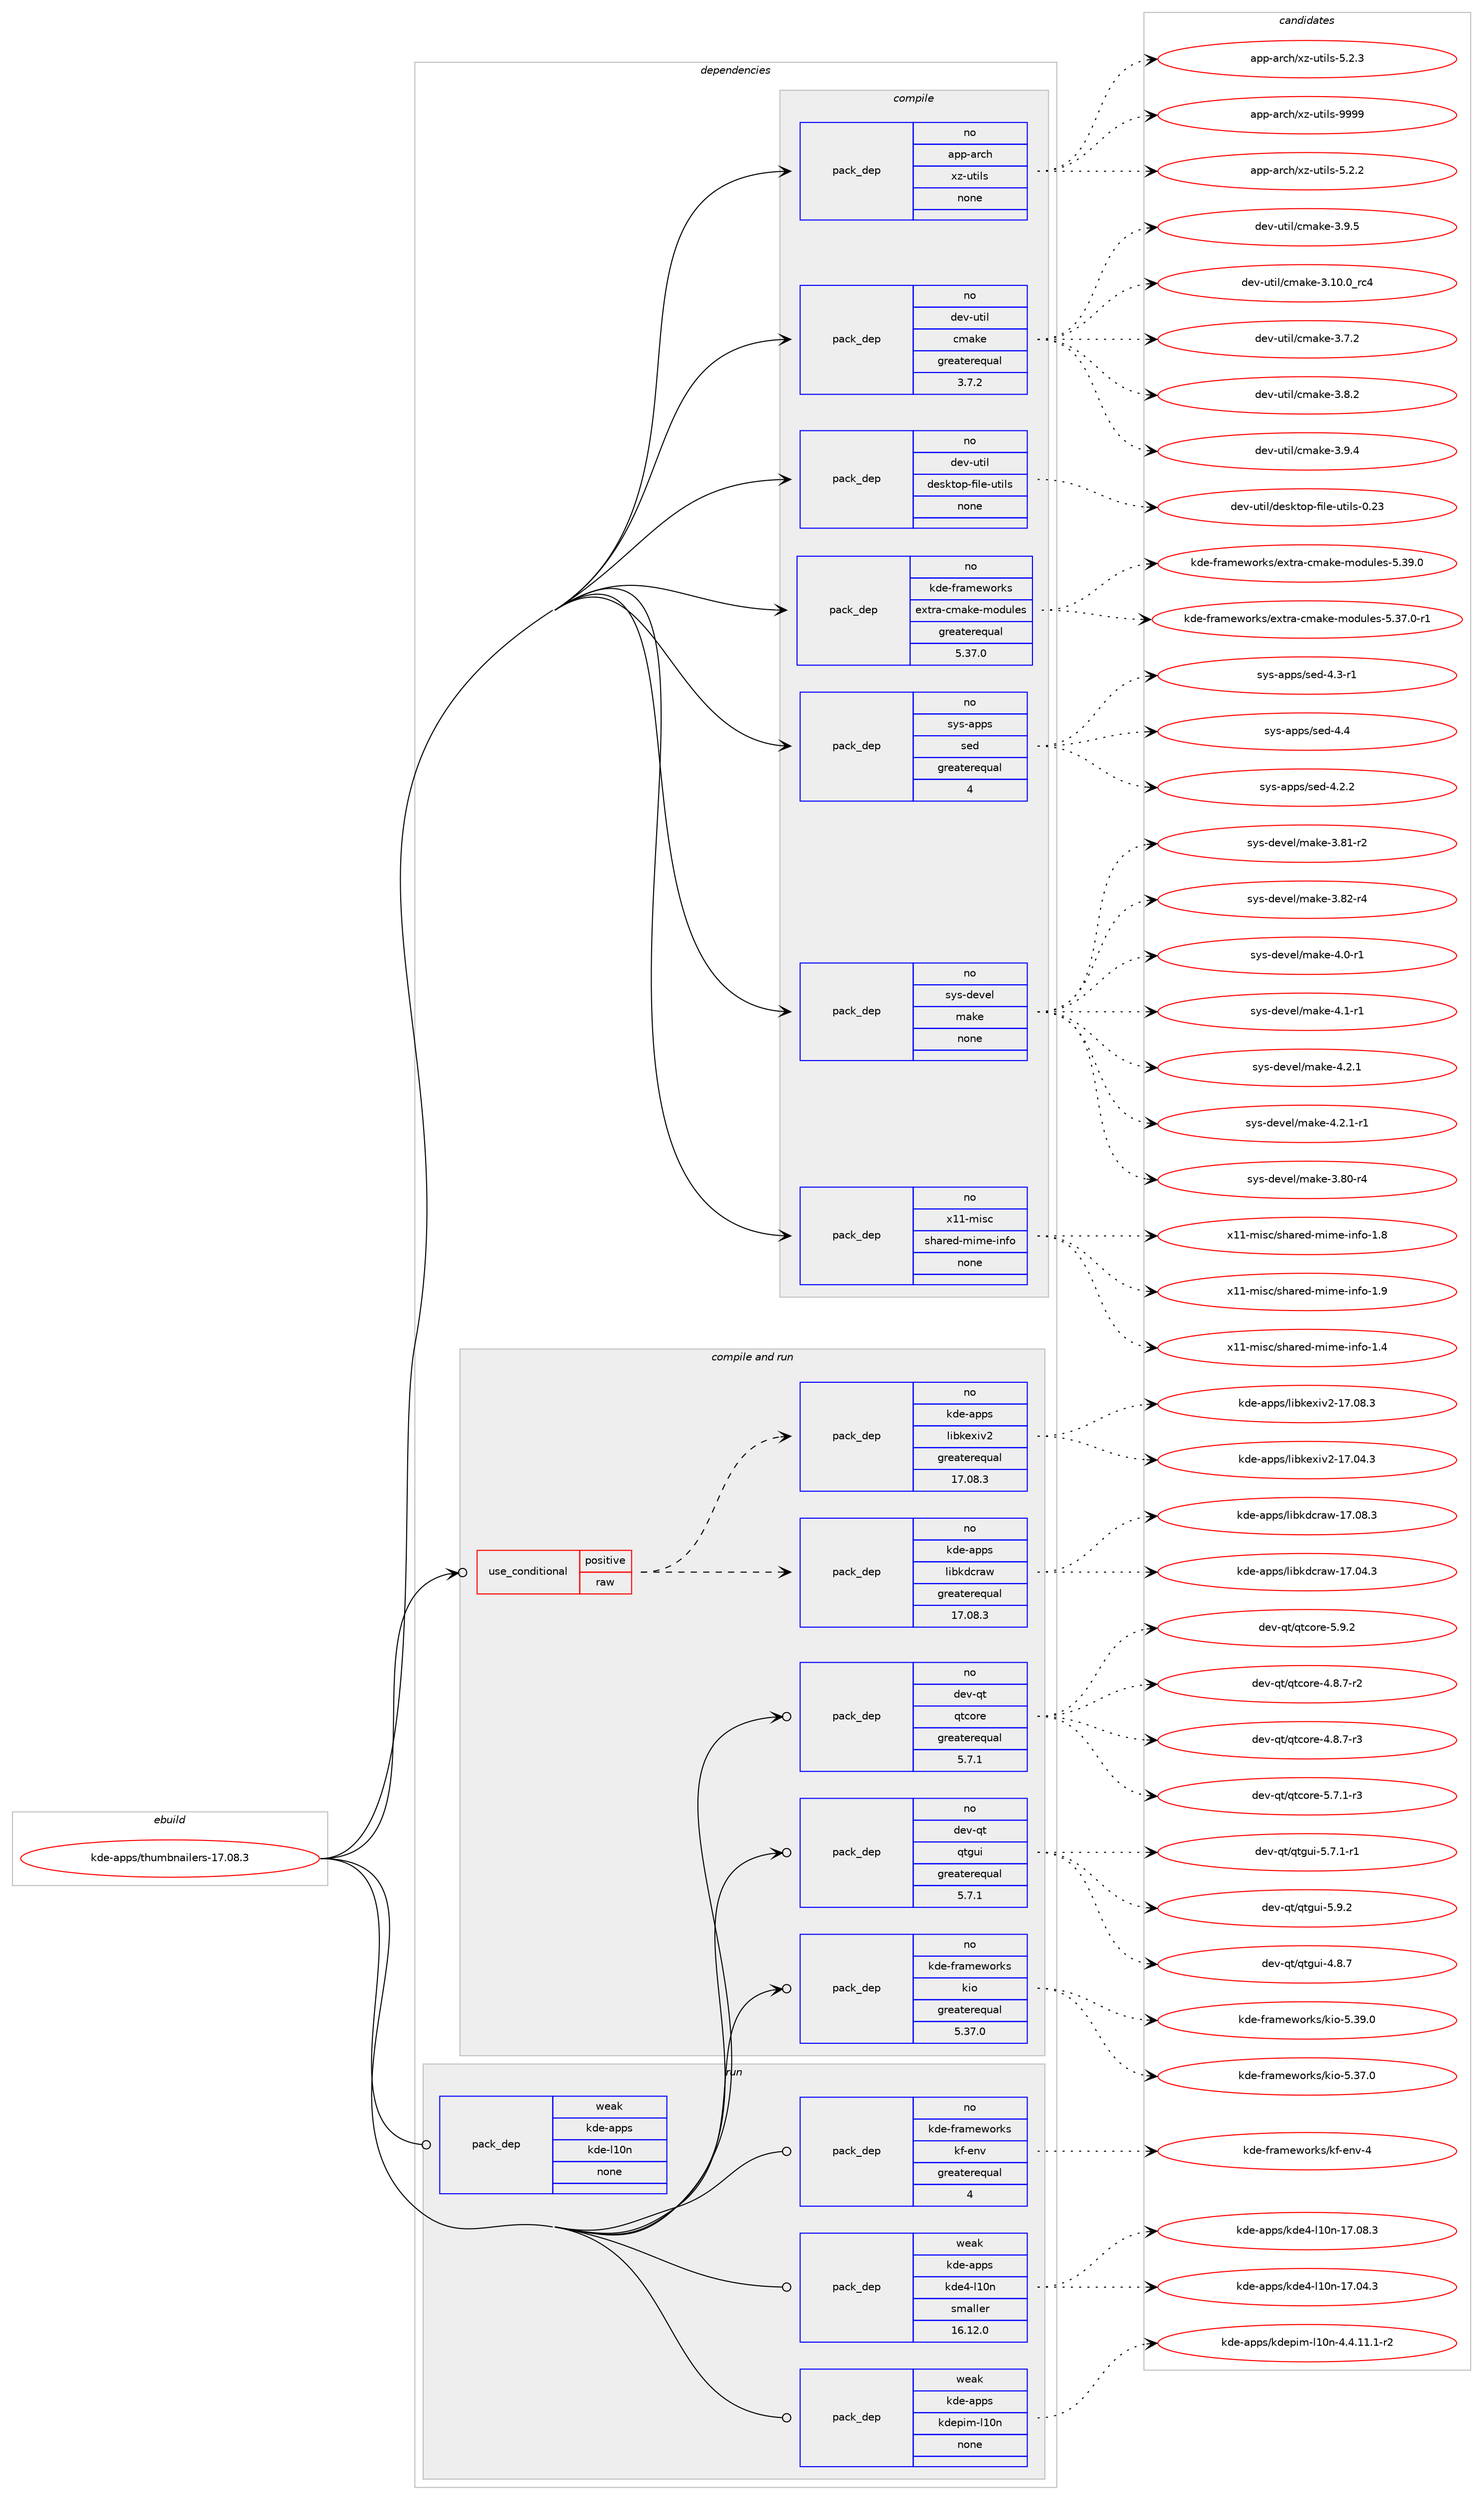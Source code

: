 digraph prolog {

# *************
# Graph options
# *************

newrank=true;
concentrate=true;
compound=true;
graph [rankdir=LR,fontname=Helvetica,fontsize=10,ranksep=1.5];#, ranksep=2.5, nodesep=0.2];
edge  [arrowhead=vee];
node  [fontname=Helvetica,fontsize=10];

# **********
# The ebuild
# **********

subgraph cluster_leftcol {
color=gray;
rank=same;
label=<<i>ebuild</i>>;
id [label="kde-apps/thumbnailers-17.08.3", color=red, width=4, href="../kde-apps/thumbnailers-17.08.3.svg"];
}

# ****************
# The dependencies
# ****************

subgraph cluster_midcol {
color=gray;
label=<<i>dependencies</i>>;
subgraph cluster_compile {
fillcolor="#eeeeee";
style=filled;
label=<<i>compile</i>>;
subgraph pack240907 {
dependency329368 [label=<<TABLE BORDER="0" CELLBORDER="1" CELLSPACING="0" CELLPADDING="4" WIDTH="220"><TR><TD ROWSPAN="6" CELLPADDING="30">pack_dep</TD></TR><TR><TD WIDTH="110">no</TD></TR><TR><TD>app-arch</TD></TR><TR><TD>xz-utils</TD></TR><TR><TD>none</TD></TR><TR><TD></TD></TR></TABLE>>, shape=none, color=blue];
}
id:e -> dependency329368:w [weight=20,style="solid",arrowhead="vee"];
subgraph pack240908 {
dependency329369 [label=<<TABLE BORDER="0" CELLBORDER="1" CELLSPACING="0" CELLPADDING="4" WIDTH="220"><TR><TD ROWSPAN="6" CELLPADDING="30">pack_dep</TD></TR><TR><TD WIDTH="110">no</TD></TR><TR><TD>dev-util</TD></TR><TR><TD>cmake</TD></TR><TR><TD>greaterequal</TD></TR><TR><TD>3.7.2</TD></TR></TABLE>>, shape=none, color=blue];
}
id:e -> dependency329369:w [weight=20,style="solid",arrowhead="vee"];
subgraph pack240909 {
dependency329370 [label=<<TABLE BORDER="0" CELLBORDER="1" CELLSPACING="0" CELLPADDING="4" WIDTH="220"><TR><TD ROWSPAN="6" CELLPADDING="30">pack_dep</TD></TR><TR><TD WIDTH="110">no</TD></TR><TR><TD>dev-util</TD></TR><TR><TD>desktop-file-utils</TD></TR><TR><TD>none</TD></TR><TR><TD></TD></TR></TABLE>>, shape=none, color=blue];
}
id:e -> dependency329370:w [weight=20,style="solid",arrowhead="vee"];
subgraph pack240910 {
dependency329371 [label=<<TABLE BORDER="0" CELLBORDER="1" CELLSPACING="0" CELLPADDING="4" WIDTH="220"><TR><TD ROWSPAN="6" CELLPADDING="30">pack_dep</TD></TR><TR><TD WIDTH="110">no</TD></TR><TR><TD>kde-frameworks</TD></TR><TR><TD>extra-cmake-modules</TD></TR><TR><TD>greaterequal</TD></TR><TR><TD>5.37.0</TD></TR></TABLE>>, shape=none, color=blue];
}
id:e -> dependency329371:w [weight=20,style="solid",arrowhead="vee"];
subgraph pack240911 {
dependency329372 [label=<<TABLE BORDER="0" CELLBORDER="1" CELLSPACING="0" CELLPADDING="4" WIDTH="220"><TR><TD ROWSPAN="6" CELLPADDING="30">pack_dep</TD></TR><TR><TD WIDTH="110">no</TD></TR><TR><TD>sys-apps</TD></TR><TR><TD>sed</TD></TR><TR><TD>greaterequal</TD></TR><TR><TD>4</TD></TR></TABLE>>, shape=none, color=blue];
}
id:e -> dependency329372:w [weight=20,style="solid",arrowhead="vee"];
subgraph pack240912 {
dependency329373 [label=<<TABLE BORDER="0" CELLBORDER="1" CELLSPACING="0" CELLPADDING="4" WIDTH="220"><TR><TD ROWSPAN="6" CELLPADDING="30">pack_dep</TD></TR><TR><TD WIDTH="110">no</TD></TR><TR><TD>sys-devel</TD></TR><TR><TD>make</TD></TR><TR><TD>none</TD></TR><TR><TD></TD></TR></TABLE>>, shape=none, color=blue];
}
id:e -> dependency329373:w [weight=20,style="solid",arrowhead="vee"];
subgraph pack240913 {
dependency329374 [label=<<TABLE BORDER="0" CELLBORDER="1" CELLSPACING="0" CELLPADDING="4" WIDTH="220"><TR><TD ROWSPAN="6" CELLPADDING="30">pack_dep</TD></TR><TR><TD WIDTH="110">no</TD></TR><TR><TD>x11-misc</TD></TR><TR><TD>shared-mime-info</TD></TR><TR><TD>none</TD></TR><TR><TD></TD></TR></TABLE>>, shape=none, color=blue];
}
id:e -> dependency329374:w [weight=20,style="solid",arrowhead="vee"];
}
subgraph cluster_compileandrun {
fillcolor="#eeeeee";
style=filled;
label=<<i>compile and run</i>>;
subgraph cond83460 {
dependency329375 [label=<<TABLE BORDER="0" CELLBORDER="1" CELLSPACING="0" CELLPADDING="4"><TR><TD ROWSPAN="3" CELLPADDING="10">use_conditional</TD></TR><TR><TD>positive</TD></TR><TR><TD>raw</TD></TR></TABLE>>, shape=none, color=red];
subgraph pack240914 {
dependency329376 [label=<<TABLE BORDER="0" CELLBORDER="1" CELLSPACING="0" CELLPADDING="4" WIDTH="220"><TR><TD ROWSPAN="6" CELLPADDING="30">pack_dep</TD></TR><TR><TD WIDTH="110">no</TD></TR><TR><TD>kde-apps</TD></TR><TR><TD>libkdcraw</TD></TR><TR><TD>greaterequal</TD></TR><TR><TD>17.08.3</TD></TR></TABLE>>, shape=none, color=blue];
}
dependency329375:e -> dependency329376:w [weight=20,style="dashed",arrowhead="vee"];
subgraph pack240915 {
dependency329377 [label=<<TABLE BORDER="0" CELLBORDER="1" CELLSPACING="0" CELLPADDING="4" WIDTH="220"><TR><TD ROWSPAN="6" CELLPADDING="30">pack_dep</TD></TR><TR><TD WIDTH="110">no</TD></TR><TR><TD>kde-apps</TD></TR><TR><TD>libkexiv2</TD></TR><TR><TD>greaterequal</TD></TR><TR><TD>17.08.3</TD></TR></TABLE>>, shape=none, color=blue];
}
dependency329375:e -> dependency329377:w [weight=20,style="dashed",arrowhead="vee"];
}
id:e -> dependency329375:w [weight=20,style="solid",arrowhead="odotvee"];
subgraph pack240916 {
dependency329378 [label=<<TABLE BORDER="0" CELLBORDER="1" CELLSPACING="0" CELLPADDING="4" WIDTH="220"><TR><TD ROWSPAN="6" CELLPADDING="30">pack_dep</TD></TR><TR><TD WIDTH="110">no</TD></TR><TR><TD>dev-qt</TD></TR><TR><TD>qtcore</TD></TR><TR><TD>greaterequal</TD></TR><TR><TD>5.7.1</TD></TR></TABLE>>, shape=none, color=blue];
}
id:e -> dependency329378:w [weight=20,style="solid",arrowhead="odotvee"];
subgraph pack240917 {
dependency329379 [label=<<TABLE BORDER="0" CELLBORDER="1" CELLSPACING="0" CELLPADDING="4" WIDTH="220"><TR><TD ROWSPAN="6" CELLPADDING="30">pack_dep</TD></TR><TR><TD WIDTH="110">no</TD></TR><TR><TD>dev-qt</TD></TR><TR><TD>qtgui</TD></TR><TR><TD>greaterequal</TD></TR><TR><TD>5.7.1</TD></TR></TABLE>>, shape=none, color=blue];
}
id:e -> dependency329379:w [weight=20,style="solid",arrowhead="odotvee"];
subgraph pack240918 {
dependency329380 [label=<<TABLE BORDER="0" CELLBORDER="1" CELLSPACING="0" CELLPADDING="4" WIDTH="220"><TR><TD ROWSPAN="6" CELLPADDING="30">pack_dep</TD></TR><TR><TD WIDTH="110">no</TD></TR><TR><TD>kde-frameworks</TD></TR><TR><TD>kio</TD></TR><TR><TD>greaterequal</TD></TR><TR><TD>5.37.0</TD></TR></TABLE>>, shape=none, color=blue];
}
id:e -> dependency329380:w [weight=20,style="solid",arrowhead="odotvee"];
}
subgraph cluster_run {
fillcolor="#eeeeee";
style=filled;
label=<<i>run</i>>;
subgraph pack240919 {
dependency329381 [label=<<TABLE BORDER="0" CELLBORDER="1" CELLSPACING="0" CELLPADDING="4" WIDTH="220"><TR><TD ROWSPAN="6" CELLPADDING="30">pack_dep</TD></TR><TR><TD WIDTH="110">no</TD></TR><TR><TD>kde-frameworks</TD></TR><TR><TD>kf-env</TD></TR><TR><TD>greaterequal</TD></TR><TR><TD>4</TD></TR></TABLE>>, shape=none, color=blue];
}
id:e -> dependency329381:w [weight=20,style="solid",arrowhead="odot"];
subgraph pack240920 {
dependency329382 [label=<<TABLE BORDER="0" CELLBORDER="1" CELLSPACING="0" CELLPADDING="4" WIDTH="220"><TR><TD ROWSPAN="6" CELLPADDING="30">pack_dep</TD></TR><TR><TD WIDTH="110">weak</TD></TR><TR><TD>kde-apps</TD></TR><TR><TD>kde-l10n</TD></TR><TR><TD>none</TD></TR><TR><TD></TD></TR></TABLE>>, shape=none, color=blue];
}
id:e -> dependency329382:w [weight=20,style="solid",arrowhead="odot"];
subgraph pack240921 {
dependency329383 [label=<<TABLE BORDER="0" CELLBORDER="1" CELLSPACING="0" CELLPADDING="4" WIDTH="220"><TR><TD ROWSPAN="6" CELLPADDING="30">pack_dep</TD></TR><TR><TD WIDTH="110">weak</TD></TR><TR><TD>kde-apps</TD></TR><TR><TD>kde4-l10n</TD></TR><TR><TD>smaller</TD></TR><TR><TD>16.12.0</TD></TR></TABLE>>, shape=none, color=blue];
}
id:e -> dependency329383:w [weight=20,style="solid",arrowhead="odot"];
subgraph pack240922 {
dependency329384 [label=<<TABLE BORDER="0" CELLBORDER="1" CELLSPACING="0" CELLPADDING="4" WIDTH="220"><TR><TD ROWSPAN="6" CELLPADDING="30">pack_dep</TD></TR><TR><TD WIDTH="110">weak</TD></TR><TR><TD>kde-apps</TD></TR><TR><TD>kdepim-l10n</TD></TR><TR><TD>none</TD></TR><TR><TD></TD></TR></TABLE>>, shape=none, color=blue];
}
id:e -> dependency329384:w [weight=20,style="solid",arrowhead="odot"];
}
}

# **************
# The candidates
# **************

subgraph cluster_choices {
rank=same;
color=gray;
label=<<i>candidates</i>>;

subgraph choice240907 {
color=black;
nodesep=1;
choice971121124597114991044712012245117116105108115455346504650 [label="app-arch/xz-utils-5.2.2", color=red, width=4,href="../app-arch/xz-utils-5.2.2.svg"];
choice971121124597114991044712012245117116105108115455346504651 [label="app-arch/xz-utils-5.2.3", color=red, width=4,href="../app-arch/xz-utils-5.2.3.svg"];
choice9711211245971149910447120122451171161051081154557575757 [label="app-arch/xz-utils-9999", color=red, width=4,href="../app-arch/xz-utils-9999.svg"];
dependency329368:e -> choice971121124597114991044712012245117116105108115455346504650:w [style=dotted,weight="100"];
dependency329368:e -> choice971121124597114991044712012245117116105108115455346504651:w [style=dotted,weight="100"];
dependency329368:e -> choice9711211245971149910447120122451171161051081154557575757:w [style=dotted,weight="100"];
}
subgraph choice240908 {
color=black;
nodesep=1;
choice1001011184511711610510847991099710710145514649484648951149952 [label="dev-util/cmake-3.10.0_rc4", color=red, width=4,href="../dev-util/cmake-3.10.0_rc4.svg"];
choice10010111845117116105108479910997107101455146554650 [label="dev-util/cmake-3.7.2", color=red, width=4,href="../dev-util/cmake-3.7.2.svg"];
choice10010111845117116105108479910997107101455146564650 [label="dev-util/cmake-3.8.2", color=red, width=4,href="../dev-util/cmake-3.8.2.svg"];
choice10010111845117116105108479910997107101455146574652 [label="dev-util/cmake-3.9.4", color=red, width=4,href="../dev-util/cmake-3.9.4.svg"];
choice10010111845117116105108479910997107101455146574653 [label="dev-util/cmake-3.9.5", color=red, width=4,href="../dev-util/cmake-3.9.5.svg"];
dependency329369:e -> choice1001011184511711610510847991099710710145514649484648951149952:w [style=dotted,weight="100"];
dependency329369:e -> choice10010111845117116105108479910997107101455146554650:w [style=dotted,weight="100"];
dependency329369:e -> choice10010111845117116105108479910997107101455146564650:w [style=dotted,weight="100"];
dependency329369:e -> choice10010111845117116105108479910997107101455146574652:w [style=dotted,weight="100"];
dependency329369:e -> choice10010111845117116105108479910997107101455146574653:w [style=dotted,weight="100"];
}
subgraph choice240909 {
color=black;
nodesep=1;
choice100101118451171161051084710010111510711611111245102105108101451171161051081154548465051 [label="dev-util/desktop-file-utils-0.23", color=red, width=4,href="../dev-util/desktop-file-utils-0.23.svg"];
dependency329370:e -> choice100101118451171161051084710010111510711611111245102105108101451171161051081154548465051:w [style=dotted,weight="100"];
}
subgraph choice240910 {
color=black;
nodesep=1;
choice1071001014510211497109101119111114107115471011201161149745991099710710145109111100117108101115455346515546484511449 [label="kde-frameworks/extra-cmake-modules-5.37.0-r1", color=red, width=4,href="../kde-frameworks/extra-cmake-modules-5.37.0-r1.svg"];
choice107100101451021149710910111911111410711547101120116114974599109971071014510911110011710810111545534651574648 [label="kde-frameworks/extra-cmake-modules-5.39.0", color=red, width=4,href="../kde-frameworks/extra-cmake-modules-5.39.0.svg"];
dependency329371:e -> choice1071001014510211497109101119111114107115471011201161149745991099710710145109111100117108101115455346515546484511449:w [style=dotted,weight="100"];
dependency329371:e -> choice107100101451021149710910111911111410711547101120116114974599109971071014510911110011710810111545534651574648:w [style=dotted,weight="100"];
}
subgraph choice240911 {
color=black;
nodesep=1;
choice115121115459711211211547115101100455246504650 [label="sys-apps/sed-4.2.2", color=red, width=4,href="../sys-apps/sed-4.2.2.svg"];
choice115121115459711211211547115101100455246514511449 [label="sys-apps/sed-4.3-r1", color=red, width=4,href="../sys-apps/sed-4.3-r1.svg"];
choice11512111545971121121154711510110045524652 [label="sys-apps/sed-4.4", color=red, width=4,href="../sys-apps/sed-4.4.svg"];
dependency329372:e -> choice115121115459711211211547115101100455246504650:w [style=dotted,weight="100"];
dependency329372:e -> choice115121115459711211211547115101100455246514511449:w [style=dotted,weight="100"];
dependency329372:e -> choice11512111545971121121154711510110045524652:w [style=dotted,weight="100"];
}
subgraph choice240912 {
color=black;
nodesep=1;
choice11512111545100101118101108471099710710145514656484511452 [label="sys-devel/make-3.80-r4", color=red, width=4,href="../sys-devel/make-3.80-r4.svg"];
choice11512111545100101118101108471099710710145514656494511450 [label="sys-devel/make-3.81-r2", color=red, width=4,href="../sys-devel/make-3.81-r2.svg"];
choice11512111545100101118101108471099710710145514656504511452 [label="sys-devel/make-3.82-r4", color=red, width=4,href="../sys-devel/make-3.82-r4.svg"];
choice115121115451001011181011084710997107101455246484511449 [label="sys-devel/make-4.0-r1", color=red, width=4,href="../sys-devel/make-4.0-r1.svg"];
choice115121115451001011181011084710997107101455246494511449 [label="sys-devel/make-4.1-r1", color=red, width=4,href="../sys-devel/make-4.1-r1.svg"];
choice115121115451001011181011084710997107101455246504649 [label="sys-devel/make-4.2.1", color=red, width=4,href="../sys-devel/make-4.2.1.svg"];
choice1151211154510010111810110847109971071014552465046494511449 [label="sys-devel/make-4.2.1-r1", color=red, width=4,href="../sys-devel/make-4.2.1-r1.svg"];
dependency329373:e -> choice11512111545100101118101108471099710710145514656484511452:w [style=dotted,weight="100"];
dependency329373:e -> choice11512111545100101118101108471099710710145514656494511450:w [style=dotted,weight="100"];
dependency329373:e -> choice11512111545100101118101108471099710710145514656504511452:w [style=dotted,weight="100"];
dependency329373:e -> choice115121115451001011181011084710997107101455246484511449:w [style=dotted,weight="100"];
dependency329373:e -> choice115121115451001011181011084710997107101455246494511449:w [style=dotted,weight="100"];
dependency329373:e -> choice115121115451001011181011084710997107101455246504649:w [style=dotted,weight="100"];
dependency329373:e -> choice1151211154510010111810110847109971071014552465046494511449:w [style=dotted,weight="100"];
}
subgraph choice240913 {
color=black;
nodesep=1;
choice120494945109105115994711510497114101100451091051091014510511010211145494652 [label="x11-misc/shared-mime-info-1.4", color=red, width=4,href="../x11-misc/shared-mime-info-1.4.svg"];
choice120494945109105115994711510497114101100451091051091014510511010211145494656 [label="x11-misc/shared-mime-info-1.8", color=red, width=4,href="../x11-misc/shared-mime-info-1.8.svg"];
choice120494945109105115994711510497114101100451091051091014510511010211145494657 [label="x11-misc/shared-mime-info-1.9", color=red, width=4,href="../x11-misc/shared-mime-info-1.9.svg"];
dependency329374:e -> choice120494945109105115994711510497114101100451091051091014510511010211145494652:w [style=dotted,weight="100"];
dependency329374:e -> choice120494945109105115994711510497114101100451091051091014510511010211145494656:w [style=dotted,weight="100"];
dependency329374:e -> choice120494945109105115994711510497114101100451091051091014510511010211145494657:w [style=dotted,weight="100"];
}
subgraph choice240914 {
color=black;
nodesep=1;
choice1071001014597112112115471081059810710099114971194549554648524651 [label="kde-apps/libkdcraw-17.04.3", color=red, width=4,href="../kde-apps/libkdcraw-17.04.3.svg"];
choice1071001014597112112115471081059810710099114971194549554648564651 [label="kde-apps/libkdcraw-17.08.3", color=red, width=4,href="../kde-apps/libkdcraw-17.08.3.svg"];
dependency329376:e -> choice1071001014597112112115471081059810710099114971194549554648524651:w [style=dotted,weight="100"];
dependency329376:e -> choice1071001014597112112115471081059810710099114971194549554648564651:w [style=dotted,weight="100"];
}
subgraph choice240915 {
color=black;
nodesep=1;
choice10710010145971121121154710810598107101120105118504549554648524651 [label="kde-apps/libkexiv2-17.04.3", color=red, width=4,href="../kde-apps/libkexiv2-17.04.3.svg"];
choice10710010145971121121154710810598107101120105118504549554648564651 [label="kde-apps/libkexiv2-17.08.3", color=red, width=4,href="../kde-apps/libkexiv2-17.08.3.svg"];
dependency329377:e -> choice10710010145971121121154710810598107101120105118504549554648524651:w [style=dotted,weight="100"];
dependency329377:e -> choice10710010145971121121154710810598107101120105118504549554648564651:w [style=dotted,weight="100"];
}
subgraph choice240916 {
color=black;
nodesep=1;
choice1001011184511311647113116991111141014552465646554511450 [label="dev-qt/qtcore-4.8.7-r2", color=red, width=4,href="../dev-qt/qtcore-4.8.7-r2.svg"];
choice1001011184511311647113116991111141014552465646554511451 [label="dev-qt/qtcore-4.8.7-r3", color=red, width=4,href="../dev-qt/qtcore-4.8.7-r3.svg"];
choice1001011184511311647113116991111141014553465546494511451 [label="dev-qt/qtcore-5.7.1-r3", color=red, width=4,href="../dev-qt/qtcore-5.7.1-r3.svg"];
choice100101118451131164711311699111114101455346574650 [label="dev-qt/qtcore-5.9.2", color=red, width=4,href="../dev-qt/qtcore-5.9.2.svg"];
dependency329378:e -> choice1001011184511311647113116991111141014552465646554511450:w [style=dotted,weight="100"];
dependency329378:e -> choice1001011184511311647113116991111141014552465646554511451:w [style=dotted,weight="100"];
dependency329378:e -> choice1001011184511311647113116991111141014553465546494511451:w [style=dotted,weight="100"];
dependency329378:e -> choice100101118451131164711311699111114101455346574650:w [style=dotted,weight="100"];
}
subgraph choice240917 {
color=black;
nodesep=1;
choice1001011184511311647113116103117105455246564655 [label="dev-qt/qtgui-4.8.7", color=red, width=4,href="../dev-qt/qtgui-4.8.7.svg"];
choice10010111845113116471131161031171054553465546494511449 [label="dev-qt/qtgui-5.7.1-r1", color=red, width=4,href="../dev-qt/qtgui-5.7.1-r1.svg"];
choice1001011184511311647113116103117105455346574650 [label="dev-qt/qtgui-5.9.2", color=red, width=4,href="../dev-qt/qtgui-5.9.2.svg"];
dependency329379:e -> choice1001011184511311647113116103117105455246564655:w [style=dotted,weight="100"];
dependency329379:e -> choice10010111845113116471131161031171054553465546494511449:w [style=dotted,weight="100"];
dependency329379:e -> choice1001011184511311647113116103117105455346574650:w [style=dotted,weight="100"];
}
subgraph choice240918 {
color=black;
nodesep=1;
choice10710010145102114971091011191111141071154710710511145534651554648 [label="kde-frameworks/kio-5.37.0", color=red, width=4,href="../kde-frameworks/kio-5.37.0.svg"];
choice10710010145102114971091011191111141071154710710511145534651574648 [label="kde-frameworks/kio-5.39.0", color=red, width=4,href="../kde-frameworks/kio-5.39.0.svg"];
dependency329380:e -> choice10710010145102114971091011191111141071154710710511145534651554648:w [style=dotted,weight="100"];
dependency329380:e -> choice10710010145102114971091011191111141071154710710511145534651574648:w [style=dotted,weight="100"];
}
subgraph choice240919 {
color=black;
nodesep=1;
choice107100101451021149710910111911111410711547107102451011101184552 [label="kde-frameworks/kf-env-4", color=red, width=4,href="../kde-frameworks/kf-env-4.svg"];
dependency329381:e -> choice107100101451021149710910111911111410711547107102451011101184552:w [style=dotted,weight="100"];
}
subgraph choice240920 {
color=black;
nodesep=1;
}
subgraph choice240921 {
color=black;
nodesep=1;
choice107100101459711211211547107100101524510849481104549554648524651 [label="kde-apps/kde4-l10n-17.04.3", color=red, width=4,href="../kde-apps/kde4-l10n-17.04.3.svg"];
choice107100101459711211211547107100101524510849481104549554648564651 [label="kde-apps/kde4-l10n-17.08.3", color=red, width=4,href="../kde-apps/kde4-l10n-17.08.3.svg"];
dependency329383:e -> choice107100101459711211211547107100101524510849481104549554648524651:w [style=dotted,weight="100"];
dependency329383:e -> choice107100101459711211211547107100101524510849481104549554648564651:w [style=dotted,weight="100"];
}
subgraph choice240922 {
color=black;
nodesep=1;
choice1071001014597112112115471071001011121051094510849481104552465246494946494511450 [label="kde-apps/kdepim-l10n-4.4.11.1-r2", color=red, width=4,href="../kde-apps/kdepim-l10n-4.4.11.1-r2.svg"];
dependency329384:e -> choice1071001014597112112115471071001011121051094510849481104552465246494946494511450:w [style=dotted,weight="100"];
}
}

}
